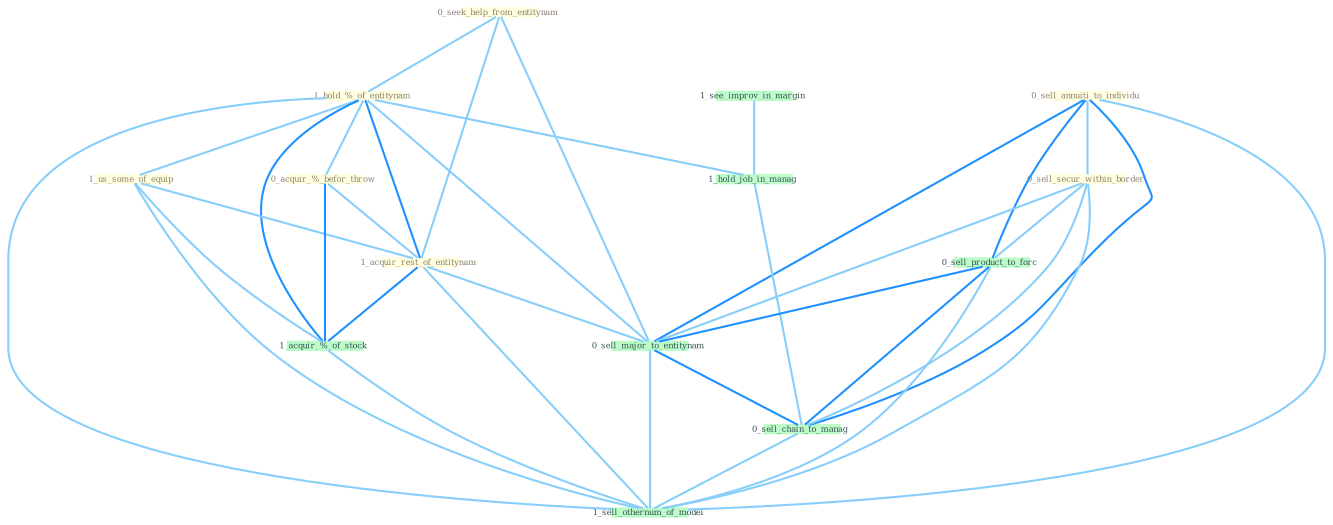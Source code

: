 Graph G{ 
    node
    [shape=polygon,style=filled,width=.5,height=.06,color="#BDFCC9",fixedsize=true,fontsize=4,
    fontcolor="#2f4f4f"];
    {node
    [color="#ffffe0", fontcolor="#8b7d6b"] "0_seek_help_from_entitynam " "1_hold_%_of_entitynam " "0_sell_annuiti_to_individu " "1_us_some_of_equip " "0_acquir_%_befor_throw " "1_acquir_rest_of_entitynam " "0_sell_secur_within_border "}
{node [color="#fff0f5", fontcolor="#b22222"]}
edge [color="#B0E2FF"];

	"0_seek_help_from_entitynam " -- "1_hold_%_of_entitynam " [w="1", color="#87cefa" ];
	"0_seek_help_from_entitynam " -- "1_acquir_rest_of_entitynam " [w="1", color="#87cefa" ];
	"0_seek_help_from_entitynam " -- "0_sell_major_to_entitynam " [w="1", color="#87cefa" ];
	"1_hold_%_of_entitynam " -- "1_us_some_of_equip " [w="1", color="#87cefa" ];
	"1_hold_%_of_entitynam " -- "0_acquir_%_befor_throw " [w="1", color="#87cefa" ];
	"1_hold_%_of_entitynam " -- "1_acquir_rest_of_entitynam " [w="2", color="#1e90ff" , len=0.8];
	"1_hold_%_of_entitynam " -- "1_acquir_%_of_stock " [w="2", color="#1e90ff" , len=0.8];
	"1_hold_%_of_entitynam " -- "1_hold_job_in_manag " [w="1", color="#87cefa" ];
	"1_hold_%_of_entitynam " -- "0_sell_major_to_entitynam " [w="1", color="#87cefa" ];
	"1_hold_%_of_entitynam " -- "1_sell_othernum_of_model " [w="1", color="#87cefa" ];
	"0_sell_annuiti_to_individu " -- "0_sell_secur_within_border " [w="1", color="#87cefa" ];
	"0_sell_annuiti_to_individu " -- "0_sell_product_to_forc " [w="2", color="#1e90ff" , len=0.8];
	"0_sell_annuiti_to_individu " -- "0_sell_major_to_entitynam " [w="2", color="#1e90ff" , len=0.8];
	"0_sell_annuiti_to_individu " -- "0_sell_chain_to_manag " [w="2", color="#1e90ff" , len=0.8];
	"0_sell_annuiti_to_individu " -- "1_sell_othernum_of_model " [w="1", color="#87cefa" ];
	"1_us_some_of_equip " -- "1_acquir_rest_of_entitynam " [w="1", color="#87cefa" ];
	"1_us_some_of_equip " -- "1_acquir_%_of_stock " [w="1", color="#87cefa" ];
	"1_us_some_of_equip " -- "1_sell_othernum_of_model " [w="1", color="#87cefa" ];
	"0_acquir_%_befor_throw " -- "1_acquir_rest_of_entitynam " [w="1", color="#87cefa" ];
	"0_acquir_%_befor_throw " -- "1_acquir_%_of_stock " [w="2", color="#1e90ff" , len=0.8];
	"1_acquir_rest_of_entitynam " -- "1_acquir_%_of_stock " [w="2", color="#1e90ff" , len=0.8];
	"1_acquir_rest_of_entitynam " -- "0_sell_major_to_entitynam " [w="1", color="#87cefa" ];
	"1_acquir_rest_of_entitynam " -- "1_sell_othernum_of_model " [w="1", color="#87cefa" ];
	"0_sell_secur_within_border " -- "0_sell_product_to_forc " [w="1", color="#87cefa" ];
	"0_sell_secur_within_border " -- "0_sell_major_to_entitynam " [w="1", color="#87cefa" ];
	"0_sell_secur_within_border " -- "0_sell_chain_to_manag " [w="1", color="#87cefa" ];
	"0_sell_secur_within_border " -- "1_sell_othernum_of_model " [w="1", color="#87cefa" ];
	"1_see_improv_in_margin " -- "1_hold_job_in_manag " [w="1", color="#87cefa" ];
	"1_acquir_%_of_stock " -- "1_sell_othernum_of_model " [w="1", color="#87cefa" ];
	"1_hold_job_in_manag " -- "0_sell_chain_to_manag " [w="1", color="#87cefa" ];
	"0_sell_product_to_forc " -- "0_sell_major_to_entitynam " [w="2", color="#1e90ff" , len=0.8];
	"0_sell_product_to_forc " -- "0_sell_chain_to_manag " [w="2", color="#1e90ff" , len=0.8];
	"0_sell_product_to_forc " -- "1_sell_othernum_of_model " [w="1", color="#87cefa" ];
	"0_sell_major_to_entitynam " -- "0_sell_chain_to_manag " [w="2", color="#1e90ff" , len=0.8];
	"0_sell_major_to_entitynam " -- "1_sell_othernum_of_model " [w="1", color="#87cefa" ];
	"0_sell_chain_to_manag " -- "1_sell_othernum_of_model " [w="1", color="#87cefa" ];
}